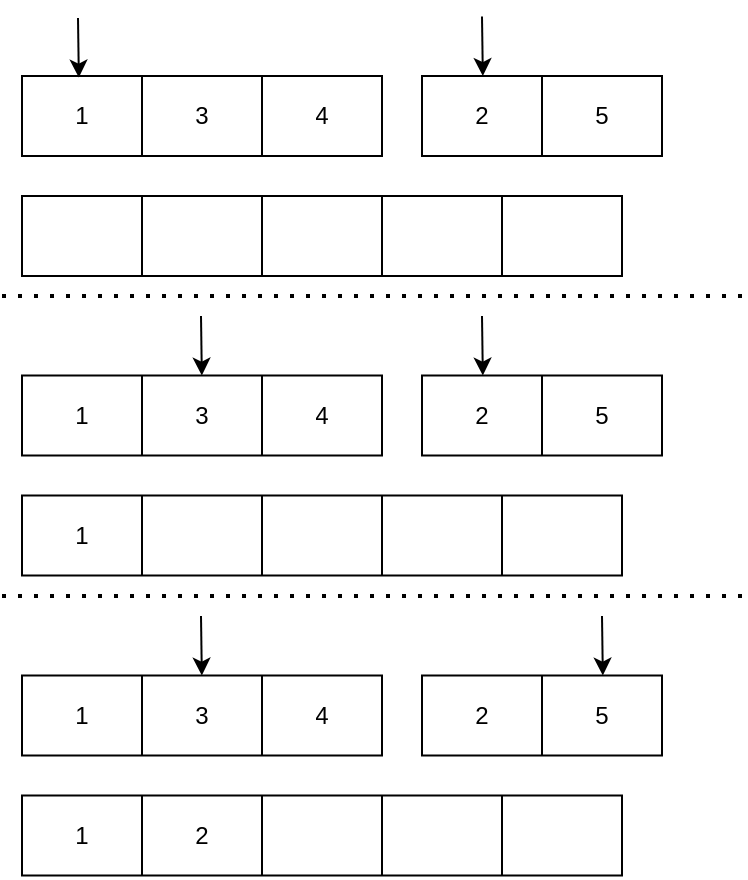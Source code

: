 <mxfile version="15.8.6" type="device"><diagram id="dDkQZKTdvFxOnucCBPF8" name="Page-1"><mxGraphModel dx="976" dy="587" grid="1" gridSize="10" guides="1" tooltips="1" connect="1" arrows="1" fold="1" page="1" pageScale="1" pageWidth="827" pageHeight="1169" math="0" shadow="0"><root><mxCell id="0"/><mxCell id="1" parent="0"/><mxCell id="6D5M4h6dxf9ZHIihkqfZ-4" value="" style="shape=table;startSize=0;container=1;collapsible=0;childLayout=tableLayout;" vertex="1" parent="1"><mxGeometry x="40" y="680" width="180" height="40" as="geometry"/></mxCell><mxCell id="6D5M4h6dxf9ZHIihkqfZ-5" value="" style="shape=partialRectangle;collapsible=0;dropTarget=0;pointerEvents=0;fillColor=none;top=0;left=0;bottom=0;right=0;points=[[0,0.5],[1,0.5]];portConstraint=eastwest;" vertex="1" parent="6D5M4h6dxf9ZHIihkqfZ-4"><mxGeometry width="180" height="40" as="geometry"/></mxCell><mxCell id="6D5M4h6dxf9ZHIihkqfZ-6" value="1" style="shape=partialRectangle;html=1;whiteSpace=wrap;connectable=0;overflow=hidden;fillColor=none;top=0;left=0;bottom=0;right=0;pointerEvents=1;" vertex="1" parent="6D5M4h6dxf9ZHIihkqfZ-5"><mxGeometry width="60" height="40" as="geometry"><mxRectangle width="60" height="40" as="alternateBounds"/></mxGeometry></mxCell><mxCell id="6D5M4h6dxf9ZHIihkqfZ-7" value="3" style="shape=partialRectangle;html=1;whiteSpace=wrap;connectable=0;overflow=hidden;fillColor=none;top=0;left=0;bottom=0;right=0;pointerEvents=1;" vertex="1" parent="6D5M4h6dxf9ZHIihkqfZ-5"><mxGeometry x="60" width="60" height="40" as="geometry"><mxRectangle width="60" height="40" as="alternateBounds"/></mxGeometry></mxCell><mxCell id="6D5M4h6dxf9ZHIihkqfZ-8" value="4" style="shape=partialRectangle;html=1;whiteSpace=wrap;connectable=0;overflow=hidden;fillColor=none;top=0;left=0;bottom=0;right=0;pointerEvents=1;" vertex="1" parent="6D5M4h6dxf9ZHIihkqfZ-5"><mxGeometry x="120" width="60" height="40" as="geometry"><mxRectangle width="60" height="40" as="alternateBounds"/></mxGeometry></mxCell><mxCell id="6D5M4h6dxf9ZHIihkqfZ-9" value="" style="shape=table;startSize=0;container=1;collapsible=0;childLayout=tableLayout;" vertex="1" parent="1"><mxGeometry x="240" y="680" width="120" height="40" as="geometry"/></mxCell><mxCell id="6D5M4h6dxf9ZHIihkqfZ-10" value="" style="shape=partialRectangle;collapsible=0;dropTarget=0;pointerEvents=0;fillColor=none;top=0;left=0;bottom=0;right=0;points=[[0,0.5],[1,0.5]];portConstraint=eastwest;" vertex="1" parent="6D5M4h6dxf9ZHIihkqfZ-9"><mxGeometry width="120" height="40" as="geometry"/></mxCell><mxCell id="6D5M4h6dxf9ZHIihkqfZ-11" value="2" style="shape=partialRectangle;html=1;whiteSpace=wrap;connectable=0;overflow=hidden;fillColor=none;top=0;left=0;bottom=0;right=0;pointerEvents=1;" vertex="1" parent="6D5M4h6dxf9ZHIihkqfZ-10"><mxGeometry width="60" height="40" as="geometry"><mxRectangle width="60" height="40" as="alternateBounds"/></mxGeometry></mxCell><mxCell id="6D5M4h6dxf9ZHIihkqfZ-12" value="5" style="shape=partialRectangle;html=1;whiteSpace=wrap;connectable=0;overflow=hidden;fillColor=none;top=0;left=0;bottom=0;right=0;pointerEvents=1;" vertex="1" parent="6D5M4h6dxf9ZHIihkqfZ-10"><mxGeometry x="60" width="60" height="40" as="geometry"><mxRectangle width="60" height="40" as="alternateBounds"/></mxGeometry></mxCell><mxCell id="6D5M4h6dxf9ZHIihkqfZ-13" value="" style="shape=table;startSize=0;container=1;collapsible=0;childLayout=tableLayout;" vertex="1" parent="1"><mxGeometry x="40" y="740" width="300" height="40" as="geometry"/></mxCell><mxCell id="6D5M4h6dxf9ZHIihkqfZ-14" value="" style="shape=partialRectangle;collapsible=0;dropTarget=0;pointerEvents=0;fillColor=none;top=0;left=0;bottom=0;right=0;points=[[0,0.5],[1,0.5]];portConstraint=eastwest;" vertex="1" parent="6D5M4h6dxf9ZHIihkqfZ-13"><mxGeometry width="300" height="40" as="geometry"/></mxCell><mxCell id="6D5M4h6dxf9ZHIihkqfZ-15" value="" style="shape=partialRectangle;html=1;whiteSpace=wrap;connectable=0;overflow=hidden;fillColor=none;top=0;left=0;bottom=0;right=0;pointerEvents=1;" vertex="1" parent="6D5M4h6dxf9ZHIihkqfZ-14"><mxGeometry width="60" height="40" as="geometry"><mxRectangle width="60" height="40" as="alternateBounds"/></mxGeometry></mxCell><mxCell id="6D5M4h6dxf9ZHIihkqfZ-16" value="" style="shape=partialRectangle;html=1;whiteSpace=wrap;connectable=0;overflow=hidden;fillColor=none;top=0;left=0;bottom=0;right=0;pointerEvents=1;" vertex="1" parent="6D5M4h6dxf9ZHIihkqfZ-14"><mxGeometry x="60" width="60" height="40" as="geometry"><mxRectangle width="60" height="40" as="alternateBounds"/></mxGeometry></mxCell><mxCell id="6D5M4h6dxf9ZHIihkqfZ-17" value="" style="shape=partialRectangle;html=1;whiteSpace=wrap;connectable=0;overflow=hidden;fillColor=none;top=0;left=0;bottom=0;right=0;pointerEvents=1;" vertex="1" parent="6D5M4h6dxf9ZHIihkqfZ-14"><mxGeometry x="120" width="60" height="40" as="geometry"><mxRectangle width="60" height="40" as="alternateBounds"/></mxGeometry></mxCell><mxCell id="6D5M4h6dxf9ZHIihkqfZ-18" value="" style="shape=partialRectangle;html=1;whiteSpace=wrap;connectable=0;overflow=hidden;fillColor=none;top=0;left=0;bottom=0;right=0;pointerEvents=1;" vertex="1" parent="6D5M4h6dxf9ZHIihkqfZ-14"><mxGeometry x="180" width="60" height="40" as="geometry"><mxRectangle width="60" height="40" as="alternateBounds"/></mxGeometry></mxCell><mxCell id="6D5M4h6dxf9ZHIihkqfZ-19" value="" style="shape=partialRectangle;html=1;whiteSpace=wrap;connectable=0;overflow=hidden;fillColor=none;top=0;left=0;bottom=0;right=0;pointerEvents=1;" vertex="1" parent="6D5M4h6dxf9ZHIihkqfZ-14"><mxGeometry x="240" width="60" height="40" as="geometry"><mxRectangle width="60" height="40" as="alternateBounds"/></mxGeometry></mxCell><mxCell id="6D5M4h6dxf9ZHIihkqfZ-20" value="" style="endArrow=classic;html=1;rounded=0;entryX=0.169;entryY=-0.005;entryDx=0;entryDy=0;entryPerimeter=0;" edge="1" parent="1"><mxGeometry width="50" height="50" relative="1" as="geometry"><mxPoint x="68" y="651" as="sourcePoint"/><mxPoint x="68.42" y="680.8" as="targetPoint"/></mxGeometry></mxCell><mxCell id="6D5M4h6dxf9ZHIihkqfZ-21" value="" style="endArrow=classic;html=1;rounded=0;entryX=0.169;entryY=-0.005;entryDx=0;entryDy=0;entryPerimeter=0;" edge="1" parent="1"><mxGeometry width="50" height="50" relative="1" as="geometry"><mxPoint x="270" y="650.2" as="sourcePoint"/><mxPoint x="270.42" y="680" as="targetPoint"/></mxGeometry></mxCell><mxCell id="6D5M4h6dxf9ZHIihkqfZ-22" value="" style="shape=table;startSize=0;container=1;collapsible=0;childLayout=tableLayout;" vertex="1" parent="1"><mxGeometry x="40" y="829.8" width="180" height="40" as="geometry"/></mxCell><mxCell id="6D5M4h6dxf9ZHIihkqfZ-23" value="" style="shape=partialRectangle;collapsible=0;dropTarget=0;pointerEvents=0;fillColor=none;top=0;left=0;bottom=0;right=0;points=[[0,0.5],[1,0.5]];portConstraint=eastwest;" vertex="1" parent="6D5M4h6dxf9ZHIihkqfZ-22"><mxGeometry width="180" height="40" as="geometry"/></mxCell><mxCell id="6D5M4h6dxf9ZHIihkqfZ-24" value="1" style="shape=partialRectangle;html=1;whiteSpace=wrap;connectable=0;overflow=hidden;fillColor=none;top=0;left=0;bottom=0;right=0;pointerEvents=1;" vertex="1" parent="6D5M4h6dxf9ZHIihkqfZ-23"><mxGeometry width="60" height="40" as="geometry"><mxRectangle width="60" height="40" as="alternateBounds"/></mxGeometry></mxCell><mxCell id="6D5M4h6dxf9ZHIihkqfZ-25" value="3" style="shape=partialRectangle;html=1;whiteSpace=wrap;connectable=0;overflow=hidden;fillColor=none;top=0;left=0;bottom=0;right=0;pointerEvents=1;" vertex="1" parent="6D5M4h6dxf9ZHIihkqfZ-23"><mxGeometry x="60" width="60" height="40" as="geometry"><mxRectangle width="60" height="40" as="alternateBounds"/></mxGeometry></mxCell><mxCell id="6D5M4h6dxf9ZHIihkqfZ-26" value="4" style="shape=partialRectangle;html=1;whiteSpace=wrap;connectable=0;overflow=hidden;fillColor=none;top=0;left=0;bottom=0;right=0;pointerEvents=1;" vertex="1" parent="6D5M4h6dxf9ZHIihkqfZ-23"><mxGeometry x="120" width="60" height="40" as="geometry"><mxRectangle width="60" height="40" as="alternateBounds"/></mxGeometry></mxCell><mxCell id="6D5M4h6dxf9ZHIihkqfZ-27" value="" style="shape=table;startSize=0;container=1;collapsible=0;childLayout=tableLayout;" vertex="1" parent="1"><mxGeometry x="240" y="829.8" width="120" height="40" as="geometry"/></mxCell><mxCell id="6D5M4h6dxf9ZHIihkqfZ-28" value="" style="shape=partialRectangle;collapsible=0;dropTarget=0;pointerEvents=0;fillColor=none;top=0;left=0;bottom=0;right=0;points=[[0,0.5],[1,0.5]];portConstraint=eastwest;" vertex="1" parent="6D5M4h6dxf9ZHIihkqfZ-27"><mxGeometry width="120" height="40" as="geometry"/></mxCell><mxCell id="6D5M4h6dxf9ZHIihkqfZ-29" value="2" style="shape=partialRectangle;html=1;whiteSpace=wrap;connectable=0;overflow=hidden;fillColor=none;top=0;left=0;bottom=0;right=0;pointerEvents=1;" vertex="1" parent="6D5M4h6dxf9ZHIihkqfZ-28"><mxGeometry width="60" height="40" as="geometry"><mxRectangle width="60" height="40" as="alternateBounds"/></mxGeometry></mxCell><mxCell id="6D5M4h6dxf9ZHIihkqfZ-30" value="5" style="shape=partialRectangle;html=1;whiteSpace=wrap;connectable=0;overflow=hidden;fillColor=none;top=0;left=0;bottom=0;right=0;pointerEvents=1;" vertex="1" parent="6D5M4h6dxf9ZHIihkqfZ-28"><mxGeometry x="60" width="60" height="40" as="geometry"><mxRectangle width="60" height="40" as="alternateBounds"/></mxGeometry></mxCell><mxCell id="6D5M4h6dxf9ZHIihkqfZ-31" value="" style="shape=table;startSize=0;container=1;collapsible=0;childLayout=tableLayout;" vertex="1" parent="1"><mxGeometry x="40" y="889.8" width="300" height="40" as="geometry"/></mxCell><mxCell id="6D5M4h6dxf9ZHIihkqfZ-32" value="" style="shape=partialRectangle;collapsible=0;dropTarget=0;pointerEvents=0;fillColor=none;top=0;left=0;bottom=0;right=0;points=[[0,0.5],[1,0.5]];portConstraint=eastwest;" vertex="1" parent="6D5M4h6dxf9ZHIihkqfZ-31"><mxGeometry width="300" height="40" as="geometry"/></mxCell><mxCell id="6D5M4h6dxf9ZHIihkqfZ-33" value="1" style="shape=partialRectangle;html=1;whiteSpace=wrap;connectable=0;overflow=hidden;fillColor=none;top=0;left=0;bottom=0;right=0;pointerEvents=1;" vertex="1" parent="6D5M4h6dxf9ZHIihkqfZ-32"><mxGeometry width="60" height="40" as="geometry"><mxRectangle width="60" height="40" as="alternateBounds"/></mxGeometry></mxCell><mxCell id="6D5M4h6dxf9ZHIihkqfZ-34" value="" style="shape=partialRectangle;html=1;whiteSpace=wrap;connectable=0;overflow=hidden;fillColor=none;top=0;left=0;bottom=0;right=0;pointerEvents=1;" vertex="1" parent="6D5M4h6dxf9ZHIihkqfZ-32"><mxGeometry x="60" width="60" height="40" as="geometry"><mxRectangle width="60" height="40" as="alternateBounds"/></mxGeometry></mxCell><mxCell id="6D5M4h6dxf9ZHIihkqfZ-35" value="" style="shape=partialRectangle;html=1;whiteSpace=wrap;connectable=0;overflow=hidden;fillColor=none;top=0;left=0;bottom=0;right=0;pointerEvents=1;" vertex="1" parent="6D5M4h6dxf9ZHIihkqfZ-32"><mxGeometry x="120" width="60" height="40" as="geometry"><mxRectangle width="60" height="40" as="alternateBounds"/></mxGeometry></mxCell><mxCell id="6D5M4h6dxf9ZHIihkqfZ-36" value="" style="shape=partialRectangle;html=1;whiteSpace=wrap;connectable=0;overflow=hidden;fillColor=none;top=0;left=0;bottom=0;right=0;pointerEvents=1;" vertex="1" parent="6D5M4h6dxf9ZHIihkqfZ-32"><mxGeometry x="180" width="60" height="40" as="geometry"><mxRectangle width="60" height="40" as="alternateBounds"/></mxGeometry></mxCell><mxCell id="6D5M4h6dxf9ZHIihkqfZ-37" value="" style="shape=partialRectangle;html=1;whiteSpace=wrap;connectable=0;overflow=hidden;fillColor=none;top=0;left=0;bottom=0;right=0;pointerEvents=1;" vertex="1" parent="6D5M4h6dxf9ZHIihkqfZ-32"><mxGeometry x="240" width="60" height="40" as="geometry"><mxRectangle width="60" height="40" as="alternateBounds"/></mxGeometry></mxCell><mxCell id="6D5M4h6dxf9ZHIihkqfZ-39" value="" style="endArrow=classic;html=1;rounded=0;entryX=0.169;entryY=-0.005;entryDx=0;entryDy=0;entryPerimeter=0;" edge="1" parent="1"><mxGeometry width="50" height="50" relative="1" as="geometry"><mxPoint x="270" y="800" as="sourcePoint"/><mxPoint x="270.42" y="829.8" as="targetPoint"/></mxGeometry></mxCell><mxCell id="6D5M4h6dxf9ZHIihkqfZ-40" value="" style="endArrow=classic;html=1;rounded=0;entryX=0.169;entryY=-0.005;entryDx=0;entryDy=0;entryPerimeter=0;" edge="1" parent="1"><mxGeometry width="50" height="50" relative="1" as="geometry"><mxPoint x="129.5" y="800" as="sourcePoint"/><mxPoint x="129.92" y="829.8" as="targetPoint"/></mxGeometry></mxCell><mxCell id="6D5M4h6dxf9ZHIihkqfZ-41" value="" style="shape=table;startSize=0;container=1;collapsible=0;childLayout=tableLayout;" vertex="1" parent="1"><mxGeometry x="40" y="979.8" width="180" height="40" as="geometry"/></mxCell><mxCell id="6D5M4h6dxf9ZHIihkqfZ-42" value="" style="shape=partialRectangle;collapsible=0;dropTarget=0;pointerEvents=0;fillColor=none;top=0;left=0;bottom=0;right=0;points=[[0,0.5],[1,0.5]];portConstraint=eastwest;" vertex="1" parent="6D5M4h6dxf9ZHIihkqfZ-41"><mxGeometry width="180" height="40" as="geometry"/></mxCell><mxCell id="6D5M4h6dxf9ZHIihkqfZ-43" value="1" style="shape=partialRectangle;html=1;whiteSpace=wrap;connectable=0;overflow=hidden;fillColor=none;top=0;left=0;bottom=0;right=0;pointerEvents=1;" vertex="1" parent="6D5M4h6dxf9ZHIihkqfZ-42"><mxGeometry width="60" height="40" as="geometry"><mxRectangle width="60" height="40" as="alternateBounds"/></mxGeometry></mxCell><mxCell id="6D5M4h6dxf9ZHIihkqfZ-44" value="3" style="shape=partialRectangle;html=1;whiteSpace=wrap;connectable=0;overflow=hidden;fillColor=none;top=0;left=0;bottom=0;right=0;pointerEvents=1;" vertex="1" parent="6D5M4h6dxf9ZHIihkqfZ-42"><mxGeometry x="60" width="60" height="40" as="geometry"><mxRectangle width="60" height="40" as="alternateBounds"/></mxGeometry></mxCell><mxCell id="6D5M4h6dxf9ZHIihkqfZ-45" value="4" style="shape=partialRectangle;html=1;whiteSpace=wrap;connectable=0;overflow=hidden;fillColor=none;top=0;left=0;bottom=0;right=0;pointerEvents=1;" vertex="1" parent="6D5M4h6dxf9ZHIihkqfZ-42"><mxGeometry x="120" width="60" height="40" as="geometry"><mxRectangle width="60" height="40" as="alternateBounds"/></mxGeometry></mxCell><mxCell id="6D5M4h6dxf9ZHIihkqfZ-46" value="" style="shape=table;startSize=0;container=1;collapsible=0;childLayout=tableLayout;" vertex="1" parent="1"><mxGeometry x="240" y="979.8" width="120" height="40" as="geometry"/></mxCell><mxCell id="6D5M4h6dxf9ZHIihkqfZ-47" value="" style="shape=partialRectangle;collapsible=0;dropTarget=0;pointerEvents=0;fillColor=none;top=0;left=0;bottom=0;right=0;points=[[0,0.5],[1,0.5]];portConstraint=eastwest;" vertex="1" parent="6D5M4h6dxf9ZHIihkqfZ-46"><mxGeometry width="120" height="40" as="geometry"/></mxCell><mxCell id="6D5M4h6dxf9ZHIihkqfZ-48" value="2" style="shape=partialRectangle;html=1;whiteSpace=wrap;connectable=0;overflow=hidden;fillColor=none;top=0;left=0;bottom=0;right=0;pointerEvents=1;" vertex="1" parent="6D5M4h6dxf9ZHIihkqfZ-47"><mxGeometry width="60" height="40" as="geometry"><mxRectangle width="60" height="40" as="alternateBounds"/></mxGeometry></mxCell><mxCell id="6D5M4h6dxf9ZHIihkqfZ-49" value="5" style="shape=partialRectangle;html=1;whiteSpace=wrap;connectable=0;overflow=hidden;fillColor=none;top=0;left=0;bottom=0;right=0;pointerEvents=1;" vertex="1" parent="6D5M4h6dxf9ZHIihkqfZ-47"><mxGeometry x="60" width="60" height="40" as="geometry"><mxRectangle width="60" height="40" as="alternateBounds"/></mxGeometry></mxCell><mxCell id="6D5M4h6dxf9ZHIihkqfZ-50" value="" style="shape=table;startSize=0;container=1;collapsible=0;childLayout=tableLayout;" vertex="1" parent="1"><mxGeometry x="40" y="1039.8" width="300" height="40" as="geometry"/></mxCell><mxCell id="6D5M4h6dxf9ZHIihkqfZ-51" value="" style="shape=partialRectangle;collapsible=0;dropTarget=0;pointerEvents=0;fillColor=none;top=0;left=0;bottom=0;right=0;points=[[0,0.5],[1,0.5]];portConstraint=eastwest;" vertex="1" parent="6D5M4h6dxf9ZHIihkqfZ-50"><mxGeometry width="300" height="40" as="geometry"/></mxCell><mxCell id="6D5M4h6dxf9ZHIihkqfZ-52" value="1" style="shape=partialRectangle;html=1;whiteSpace=wrap;connectable=0;overflow=hidden;fillColor=none;top=0;left=0;bottom=0;right=0;pointerEvents=1;" vertex="1" parent="6D5M4h6dxf9ZHIihkqfZ-51"><mxGeometry width="60" height="40" as="geometry"><mxRectangle width="60" height="40" as="alternateBounds"/></mxGeometry></mxCell><mxCell id="6D5M4h6dxf9ZHIihkqfZ-53" value="2" style="shape=partialRectangle;html=1;whiteSpace=wrap;connectable=0;overflow=hidden;fillColor=none;top=0;left=0;bottom=0;right=0;pointerEvents=1;" vertex="1" parent="6D5M4h6dxf9ZHIihkqfZ-51"><mxGeometry x="60" width="60" height="40" as="geometry"><mxRectangle width="60" height="40" as="alternateBounds"/></mxGeometry></mxCell><mxCell id="6D5M4h6dxf9ZHIihkqfZ-54" value="" style="shape=partialRectangle;html=1;whiteSpace=wrap;connectable=0;overflow=hidden;fillColor=none;top=0;left=0;bottom=0;right=0;pointerEvents=1;" vertex="1" parent="6D5M4h6dxf9ZHIihkqfZ-51"><mxGeometry x="120" width="60" height="40" as="geometry"><mxRectangle width="60" height="40" as="alternateBounds"/></mxGeometry></mxCell><mxCell id="6D5M4h6dxf9ZHIihkqfZ-55" value="" style="shape=partialRectangle;html=1;whiteSpace=wrap;connectable=0;overflow=hidden;fillColor=none;top=0;left=0;bottom=0;right=0;pointerEvents=1;" vertex="1" parent="6D5M4h6dxf9ZHIihkqfZ-51"><mxGeometry x="180" width="60" height="40" as="geometry"><mxRectangle width="60" height="40" as="alternateBounds"/></mxGeometry></mxCell><mxCell id="6D5M4h6dxf9ZHIihkqfZ-56" value="" style="shape=partialRectangle;html=1;whiteSpace=wrap;connectable=0;overflow=hidden;fillColor=none;top=0;left=0;bottom=0;right=0;pointerEvents=1;" vertex="1" parent="6D5M4h6dxf9ZHIihkqfZ-51"><mxGeometry x="240" width="60" height="40" as="geometry"><mxRectangle width="60" height="40" as="alternateBounds"/></mxGeometry></mxCell><mxCell id="6D5M4h6dxf9ZHIihkqfZ-57" value="" style="endArrow=classic;html=1;rounded=0;entryX=0.169;entryY=-0.005;entryDx=0;entryDy=0;entryPerimeter=0;" edge="1" parent="1"><mxGeometry width="50" height="50" relative="1" as="geometry"><mxPoint x="330" y="950" as="sourcePoint"/><mxPoint x="330.42" y="979.8" as="targetPoint"/></mxGeometry></mxCell><mxCell id="6D5M4h6dxf9ZHIihkqfZ-58" value="" style="endArrow=classic;html=1;rounded=0;entryX=0.169;entryY=-0.005;entryDx=0;entryDy=0;entryPerimeter=0;" edge="1" parent="1"><mxGeometry width="50" height="50" relative="1" as="geometry"><mxPoint x="129.5" y="950" as="sourcePoint"/><mxPoint x="129.92" y="979.8" as="targetPoint"/></mxGeometry></mxCell><mxCell id="6D5M4h6dxf9ZHIihkqfZ-59" value="" style="endArrow=none;dashed=1;html=1;dashPattern=1 3;strokeWidth=2;rounded=0;" edge="1" parent="1"><mxGeometry width="50" height="50" relative="1" as="geometry"><mxPoint x="30" y="790" as="sourcePoint"/><mxPoint x="400" y="790" as="targetPoint"/></mxGeometry></mxCell><mxCell id="6D5M4h6dxf9ZHIihkqfZ-60" value="" style="endArrow=none;dashed=1;html=1;dashPattern=1 3;strokeWidth=2;rounded=0;" edge="1" parent="1"><mxGeometry width="50" height="50" relative="1" as="geometry"><mxPoint x="30" y="940" as="sourcePoint"/><mxPoint x="400" y="940" as="targetPoint"/></mxGeometry></mxCell></root></mxGraphModel></diagram></mxfile>